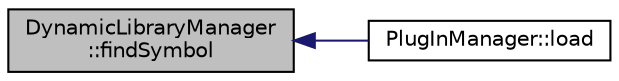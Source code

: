 digraph "DynamicLibraryManager::findSymbol"
{
  edge [fontname="Helvetica",fontsize="10",labelfontname="Helvetica",labelfontsize="10"];
  node [fontname="Helvetica",fontsize="10",shape=record];
  rankdir="LR";
  Node1 [label="DynamicLibraryManager\l::findSymbol",height=0.2,width=0.4,color="black", fillcolor="grey75", style="filled", fontcolor="black"];
  Node1 -> Node2 [dir="back",color="midnightblue",fontsize="10",style="solid"];
  Node2 [label="PlugInManager::load",height=0.2,width=0.4,color="black", fillcolor="white", style="filled",URL="$class_plug_in_manager.html#aa617ef22c19ff90d7a56cd048c975afa",tooltip="Loads the specified plug-in. "];
}
